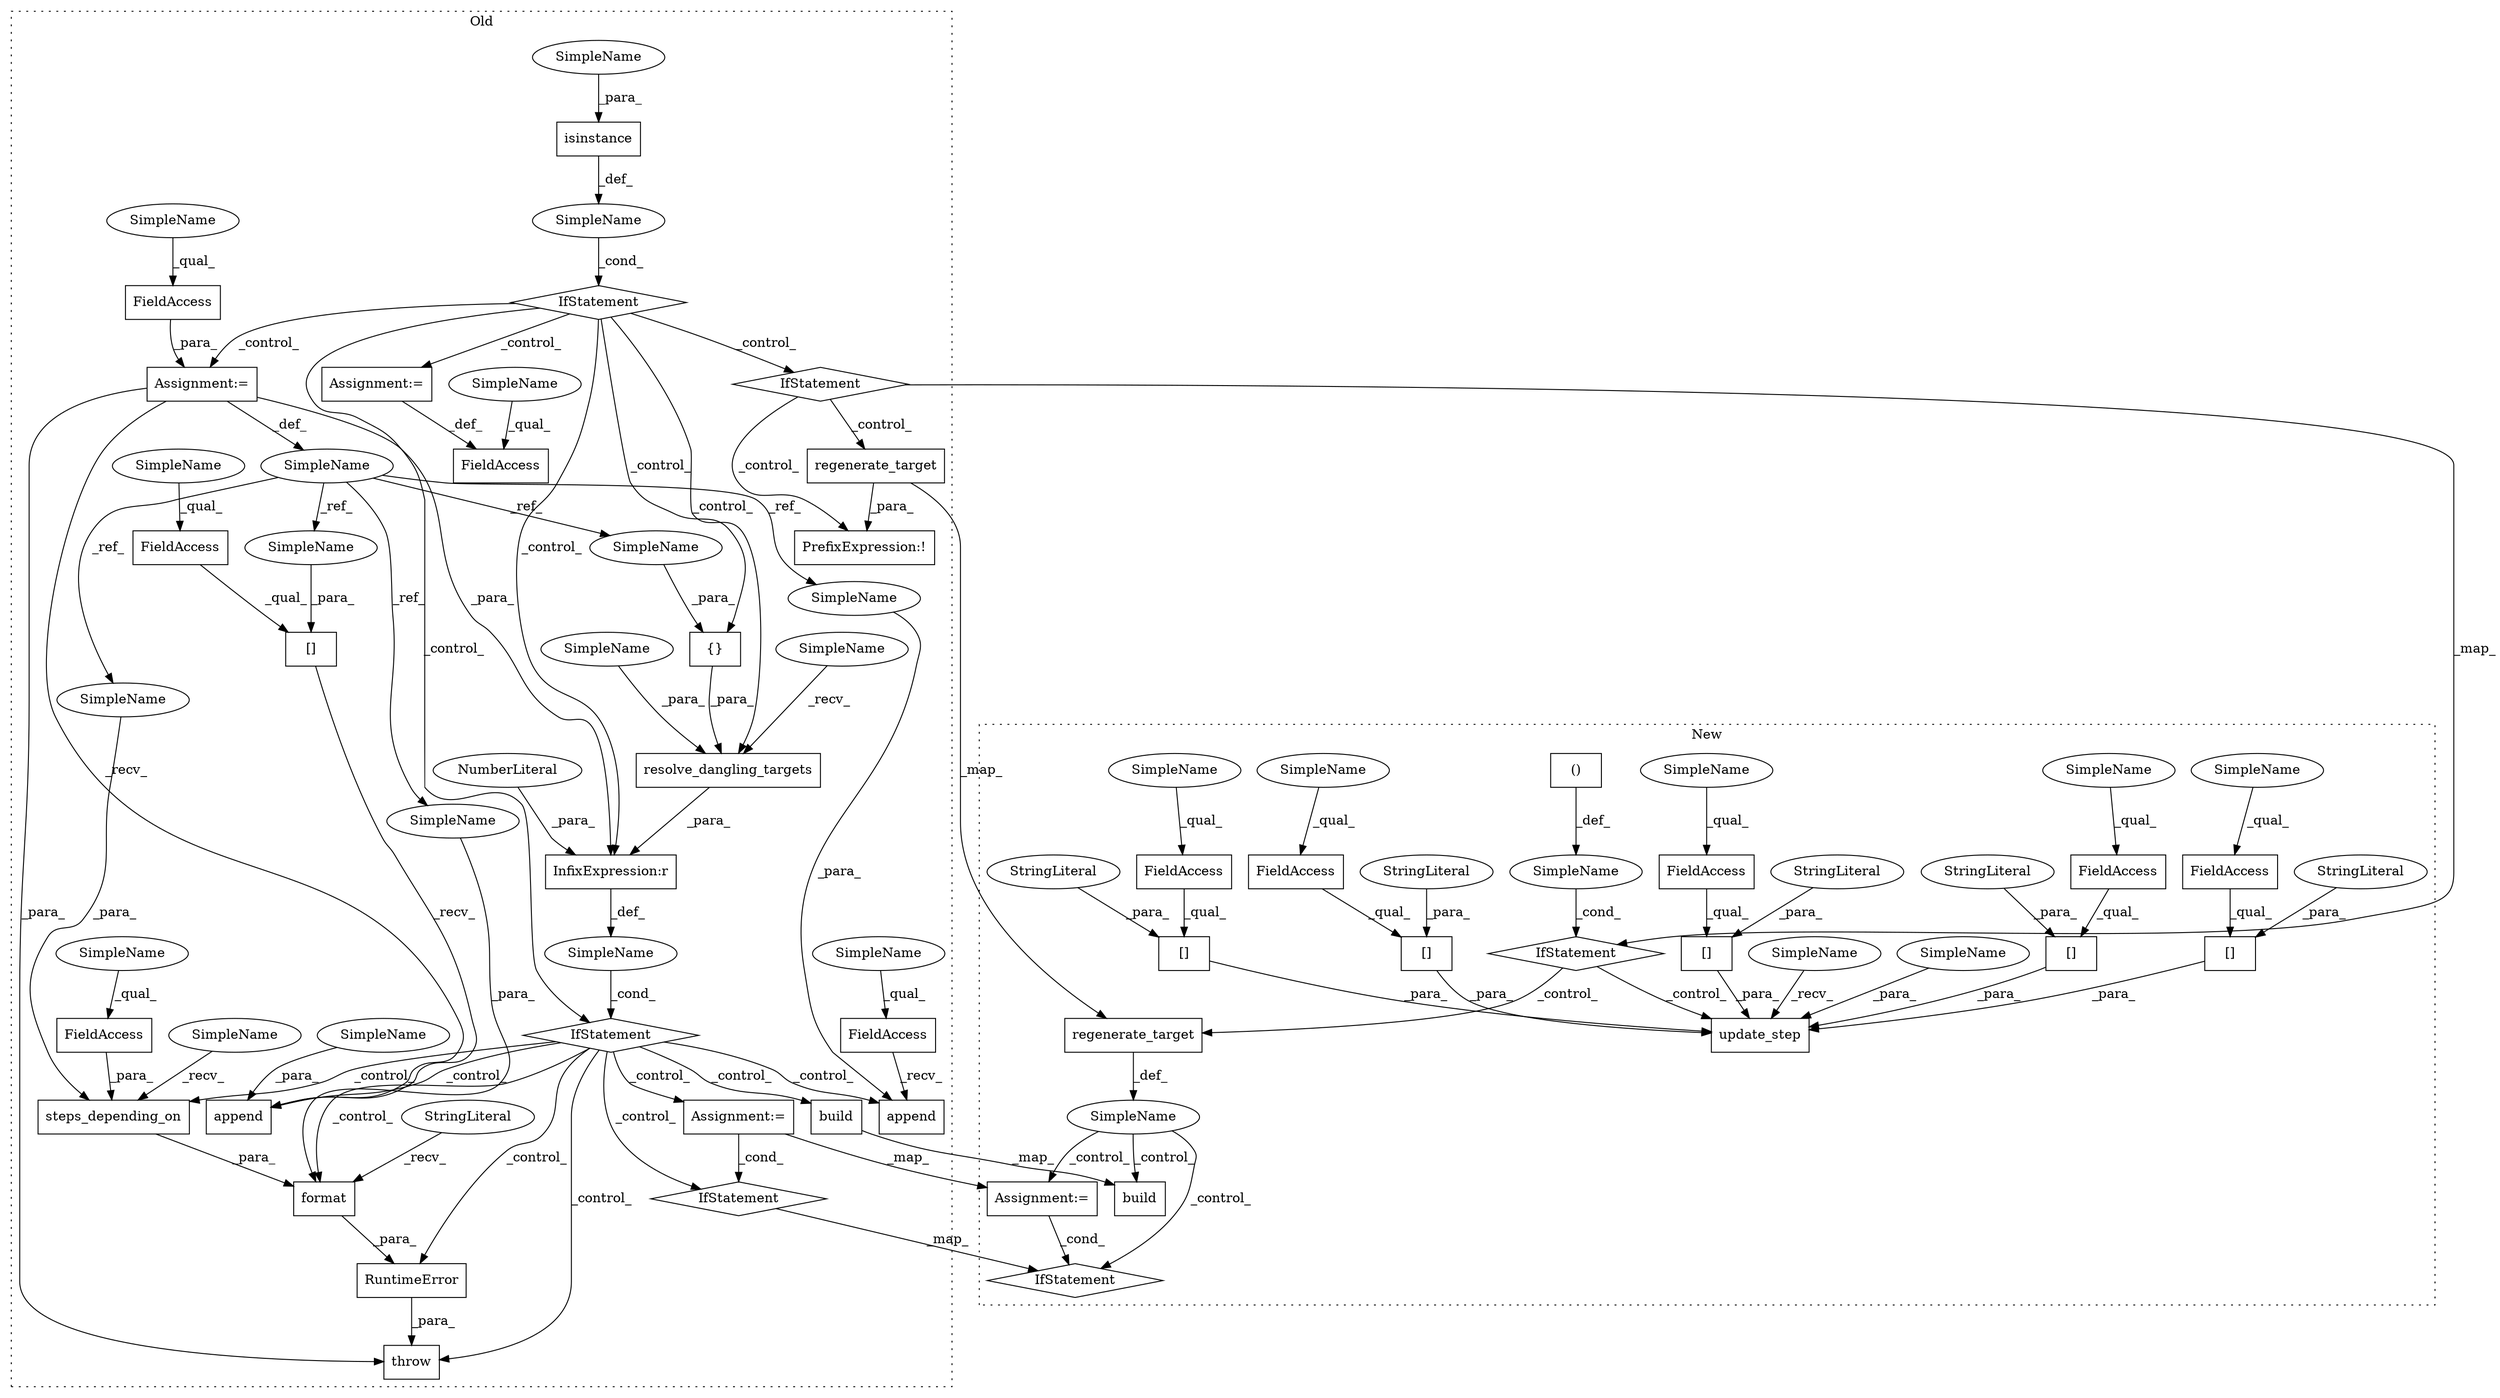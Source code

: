 digraph G {
subgraph cluster0 {
1 [label="resolve_dangling_targets" a="32" s="18502,18548" l="25,1" shape="box"];
5 [label="IfStatement" a="25" s="18898,18907" l="4,2" shape="diamond"];
7 [label="steps_depending_on" a="32" s="18631,18670" l="19,1" shape="box"];
8 [label="RuntimeError" a="32" s="18574,18672" l="13,1" shape="box"];
9 [label="isinstance" a="32" s="18394,18422" l="11,1" shape="box"];
11 [label="build" a="32" s="18806,18844" l="6,1" shape="box"];
12 [label="PrefixExpression:!" a="38" s="19217" l="1" shape="box"];
14 [label="{}" a="4" s="18540,18547" l="1,1" shape="box"];
15 [label="IfStatement" a="25" s="19110,19143" l="4,2" shape="diamond"];
18 [label="format" a="32" s="18613,18671" l="7,1" shape="box"];
19 [label="SimpleName" a="42" s="" l="" shape="ellipse"];
20 [label="SimpleName" a="42" s="18466" l="6" shape="ellipse"];
21 [label="[]" a="2" s="18743,18774" l="25,1" shape="box"];
24 [label="SimpleName" a="42" s="" l="" shape="ellipse"];
27 [label="StringLiteral" a="45" s="18587" l="25" shape="ellipse"];
33 [label="InfixExpression:r" a="27" s="18549" l="4" shape="box"];
34 [label="NumberLiteral" a="34" s="18553" l="1" shape="ellipse"];
35 [label="FieldAccess" a="22" s="18473" l="10" shape="box"];
36 [label="regenerate_target" a="32" s="19222,19246" l="18,1" shape="box"];
38 [label="FieldAccess" a="22" s="18657" l="13" shape="box"];
39 [label="throw" a="53" s="18568" l="6" shape="box"];
40 [label="FieldAccess" a="22" s="18743" l="24" shape="box"];
46 [label="IfStatement" a="25" s="18390,18423" l="4,2" shape="diamond"];
47 [label="Assignment:=" a="7" s="18472" l="1" shape="box"];
48 [label="IfStatement" a="25" s="18493,18554" l="4,2" shape="diamond"];
49 [label="Assignment:=" a="7" s="18451" l="1" shape="box"];
50 [label="FieldAccess" a="22" s="18435" l="16" shape="box"];
51 [label="append" a="32" s="18776,18791" l="7,1" shape="box"];
52 [label="FieldAccess" a="22" s="18693" l="25" shape="box"];
53 [label="append" a="32" s="18719,18732" l="7,1" shape="box"];
54 [label="Assignment:=" a="7" s="18860" l="1" shape="box"];
56 [label="SimpleName" a="42" s="18541" l="6" shape="ellipse"];
57 [label="SimpleName" a="42" s="18726" l="6" shape="ellipse"];
58 [label="SimpleName" a="42" s="18768" l="6" shape="ellipse"];
59 [label="SimpleName" a="42" s="18650" l="6" shape="ellipse"];
60 [label="SimpleName" a="42" s="18620" l="6" shape="ellipse"];
61 [label="SimpleName" a="42" s="18627" l="3" shape="ellipse"];
62 [label="SimpleName" a="42" s="18743" l="3" shape="ellipse"];
63 [label="SimpleName" a="42" s="18527" l="3" shape="ellipse"];
65 [label="SimpleName" a="42" s="18497" l="4" shape="ellipse"];
66 [label="SimpleName" a="42" s="18657" l="4" shape="ellipse"];
67 [label="SimpleName" a="42" s="18693" l="8" shape="ellipse"];
68 [label="SimpleName" a="42" s="18435" l="8" shape="ellipse"];
69 [label="SimpleName" a="42" s="18783" l="8" shape="ellipse"];
76 [label="SimpleName" a="42" s="18473" l="3" shape="ellipse"];
77 [label="SimpleName" a="42" s="18405" l="3" shape="ellipse"];
label = "Old";
style="dotted";
}
subgraph cluster1 {
2 [label="update_step" a="32" s="20661,20852" l="12,1" shape="box"];
3 [label="SimpleName" a="42" s="" l="" shape="ellipse"];
4 [label="IfStatement" a="25" s="18772,18781" l="4,2" shape="diamond"];
6 [label="()" a="106" s="18514" l="39" shape="box"];
10 [label="build" a="32" s="18676,18714" l="6,1" shape="box"];
13 [label="[]" a="2" s="20778,20813" l="13,1" shape="box"];
16 [label="IfStatement" a="25" s="18488,18555" l="4,2" shape="diamond"];
17 [label="[]" a="2" s="20713,20743" l="13,1" shape="box"];
22 [label="SimpleName" a="42" s="" l="" shape="ellipse"];
23 [label="[]" a="2" s="20745,20776" l="13,1" shape="box"];
25 [label="StringLiteral" a="45" s="20758" l="18" shape="ellipse"];
26 [label="[]" a="2" s="20815,20851" l="13,1" shape="box"];
28 [label="StringLiteral" a="45" s="20726" l="17" shape="ellipse"];
29 [label="[]" a="2" s="20682,20711" l="13,1" shape="box"];
30 [label="StringLiteral" a="45" s="20828" l="23" shape="ellipse"];
31 [label="StringLiteral" a="45" s="20695" l="16" shape="ellipse"];
32 [label="StringLiteral" a="45" s="20791" l="22" shape="ellipse"];
37 [label="regenerate_target" a="32" s="18633,18657" l="18,1" shape="box"];
41 [label="FieldAccess" a="22" s="20713" l="12" shape="box"];
42 [label="FieldAccess" a="22" s="20815" l="12" shape="box"];
43 [label="FieldAccess" a="22" s="20778" l="12" shape="box"];
44 [label="FieldAccess" a="22" s="20745" l="12" shape="box"];
45 [label="FieldAccess" a="22" s="20682" l="12" shape="box"];
55 [label="Assignment:=" a="7" s="18732" l="1" shape="box"];
64 [label="SimpleName" a="42" s="20657" l="3" shape="ellipse"];
70 [label="SimpleName" a="42" s="20745" l="3" shape="ellipse"];
71 [label="SimpleName" a="42" s="20682" l="3" shape="ellipse"];
72 [label="SimpleName" a="42" s="20778" l="3" shape="ellipse"];
73 [label="SimpleName" a="42" s="20713" l="3" shape="ellipse"];
74 [label="SimpleName" a="42" s="20815" l="3" shape="ellipse"];
75 [label="SimpleName" a="42" s="20673" l="8" shape="ellipse"];
label = "New";
style="dotted";
}
1 -> 33 [label="_para_"];
3 -> 16 [label="_cond_"];
5 -> 4 [label="_map_"];
6 -> 3 [label="_def_"];
7 -> 18 [label="_para_"];
8 -> 39 [label="_para_"];
9 -> 19 [label="_def_"];
11 -> 10 [label="_map_"];
13 -> 2 [label="_para_"];
14 -> 1 [label="_para_"];
15 -> 36 [label="_control_"];
15 -> 12 [label="_control_"];
15 -> 16 [label="_map_"];
16 -> 2 [label="_control_"];
16 -> 37 [label="_control_"];
17 -> 2 [label="_para_"];
18 -> 8 [label="_para_"];
19 -> 46 [label="_cond_"];
20 -> 59 [label="_ref_"];
20 -> 56 [label="_ref_"];
20 -> 58 [label="_ref_"];
20 -> 60 [label="_ref_"];
20 -> 57 [label="_ref_"];
21 -> 51 [label="_recv_"];
22 -> 55 [label="_control_"];
22 -> 10 [label="_control_"];
22 -> 4 [label="_control_"];
23 -> 2 [label="_para_"];
24 -> 48 [label="_cond_"];
25 -> 23 [label="_para_"];
26 -> 2 [label="_para_"];
27 -> 18 [label="_recv_"];
28 -> 17 [label="_para_"];
29 -> 2 [label="_para_"];
30 -> 26 [label="_para_"];
31 -> 29 [label="_para_"];
32 -> 13 [label="_para_"];
33 -> 24 [label="_def_"];
34 -> 33 [label="_para_"];
35 -> 47 [label="_para_"];
36 -> 37 [label="_map_"];
36 -> 12 [label="_para_"];
37 -> 22 [label="_def_"];
38 -> 7 [label="_para_"];
40 -> 21 [label="_qual_"];
41 -> 17 [label="_qual_"];
42 -> 26 [label="_qual_"];
43 -> 13 [label="_qual_"];
44 -> 23 [label="_qual_"];
45 -> 29 [label="_qual_"];
46 -> 33 [label="_control_"];
46 -> 14 [label="_control_"];
46 -> 49 [label="_control_"];
46 -> 15 [label="_control_"];
46 -> 47 [label="_control_"];
46 -> 1 [label="_control_"];
46 -> 48 [label="_control_"];
47 -> 39 [label="_para_"];
47 -> 20 [label="_def_"];
47 -> 33 [label="_para_"];
47 -> 51 [label="_recv_"];
48 -> 39 [label="_control_"];
48 -> 51 [label="_control_"];
48 -> 54 [label="_control_"];
48 -> 11 [label="_control_"];
48 -> 53 [label="_control_"];
48 -> 7 [label="_control_"];
48 -> 18 [label="_control_"];
48 -> 5 [label="_control_"];
48 -> 8 [label="_control_"];
49 -> 50 [label="_def_"];
52 -> 53 [label="_recv_"];
54 -> 5 [label="_cond_"];
54 -> 55 [label="_map_"];
55 -> 4 [label="_cond_"];
56 -> 14 [label="_para_"];
57 -> 53 [label="_para_"];
58 -> 21 [label="_para_"];
59 -> 7 [label="_para_"];
60 -> 18 [label="_para_"];
61 -> 7 [label="_recv_"];
62 -> 40 [label="_qual_"];
63 -> 1 [label="_para_"];
64 -> 2 [label="_recv_"];
65 -> 1 [label="_recv_"];
66 -> 38 [label="_qual_"];
67 -> 52 [label="_qual_"];
68 -> 50 [label="_qual_"];
69 -> 51 [label="_para_"];
70 -> 44 [label="_qual_"];
71 -> 45 [label="_qual_"];
72 -> 43 [label="_qual_"];
73 -> 41 [label="_qual_"];
74 -> 42 [label="_qual_"];
75 -> 2 [label="_para_"];
76 -> 35 [label="_qual_"];
77 -> 9 [label="_para_"];
}